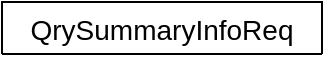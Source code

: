 <mxfile version="16.6.4" type="github">
  <diagram id="VT9u9edFvtR7_qxlZmXA" name="第 1 页">
    <mxGraphModel dx="719" dy="291" grid="1" gridSize="10" guides="1" tooltips="1" connect="1" arrows="1" fold="1" page="1" pageScale="1" pageWidth="827" pageHeight="1169" math="0" shadow="0">
      <root>
        <mxCell id="0" />
        <mxCell id="1" parent="0" />
        <mxCell id="Kg3LEh1uZiRcxEr5KTyR-14" value="QrySummaryInfoReq" style="swimlane;fontStyle=0;childLayout=stackLayout;horizontal=1;startSize=26;horizontalStack=0;resizeParent=1;resizeParentMax=0;resizeLast=0;collapsible=1;marginBottom=0;align=center;fontSize=14;" vertex="1" collapsed="1" parent="1">
          <mxGeometry x="40" y="20" width="160" height="26" as="geometry">
            <mxRectangle x="70" y="30" width="160" height="206" as="alternateBounds" />
          </mxGeometry>
        </mxCell>
        <mxCell id="Kg3LEh1uZiRcxEr5KTyR-15" value="private String crmId;" style="text;strokeColor=none;fillColor=none;spacingLeft=4;spacingRight=4;overflow=hidden;rotatable=0;points=[[0,0.5],[1,0.5]];portConstraint=eastwest;fontSize=12;" vertex="1" parent="Kg3LEh1uZiRcxEr5KTyR-14">
          <mxGeometry y="26" width="160" height="30" as="geometry" />
        </mxCell>
        <mxCell id="Kg3LEh1uZiRcxEr5KTyR-16" value="private String region;" style="text;strokeColor=none;fillColor=none;spacingLeft=4;spacingRight=4;overflow=hidden;rotatable=0;points=[[0,0.5],[1,0.5]];portConstraint=eastwest;fontSize=12;" vertex="1" parent="Kg3LEh1uZiRcxEr5KTyR-14">
          <mxGeometry y="56" width="160" height="30" as="geometry" />
        </mxCell>
        <mxCell id="Kg3LEh1uZiRcxEr5KTyR-17" value="private String msisdn;" style="text;strokeColor=none;fillColor=none;spacingLeft=4;spacingRight=4;overflow=hidden;rotatable=0;points=[[0,0.5],[1,0.5]];portConstraint=eastwest;fontSize=12;" vertex="1" parent="Kg3LEh1uZiRcxEr5KTyR-14">
          <mxGeometry y="86" width="160" height="30" as="geometry" />
        </mxCell>
        <mxCell id="Kg3LEh1uZiRcxEr5KTyR-21" value="private String orgId;" style="text;strokeColor=none;fillColor=none;spacingLeft=4;spacingRight=4;overflow=hidden;rotatable=0;points=[[0,0.5],[1,0.5]];portConstraint=eastwest;fontSize=12;" vertex="1" parent="Kg3LEh1uZiRcxEr5KTyR-14">
          <mxGeometry y="116" width="160" height="30" as="geometry" />
        </mxCell>
        <mxCell id="Kg3LEh1uZiRcxEr5KTyR-23" value="private String status;" style="text;strokeColor=none;fillColor=none;spacingLeft=4;spacingRight=4;overflow=hidden;rotatable=0;points=[[0,0.5],[1,0.5]];portConstraint=eastwest;fontSize=12;" vertex="1" parent="Kg3LEh1uZiRcxEr5KTyR-14">
          <mxGeometry y="146" width="160" height="30" as="geometry" />
        </mxCell>
        <mxCell id="Kg3LEh1uZiRcxEr5KTyR-22" value="private String startDate;" style="text;strokeColor=none;fillColor=none;spacingLeft=4;spacingRight=4;overflow=hidden;rotatable=0;points=[[0,0.5],[1,0.5]];portConstraint=eastwest;fontSize=12;" vertex="1" parent="Kg3LEh1uZiRcxEr5KTyR-14">
          <mxGeometry y="176" width="160" height="30" as="geometry" />
        </mxCell>
      </root>
    </mxGraphModel>
  </diagram>
</mxfile>
